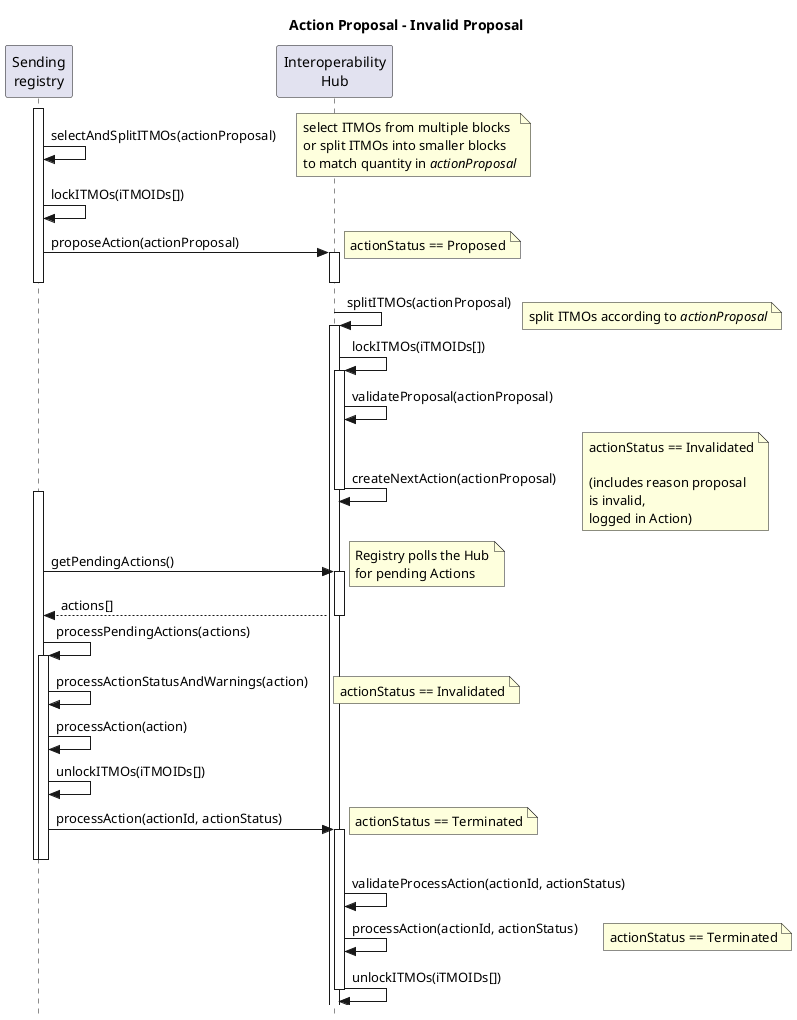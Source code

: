 
@startuml actionProposal_Invalid_Sequence

title Action Proposal - Invalid Proposal

skinparam style strictuml

participant "Sending\nregistry" as Sender
participant "Interoperability\nHub" as Hub

activate Sender
Sender -> Sender: selectAndSplitITMOs(actionProposal)
note right: select ITMOs from multiple blocks\nor split ITMOs into smaller blocks\nto match quantity in //actionProposal//


Sender -> Sender: lockITMOs(iTMOIDs[])
Sender -> Hub++ : proposeAction(actionProposal)
note right: actionStatus == Proposed
deactivate Sender
deactivate Hub

Hub -> Hub++: splitITMOs(actionProposal)
note right: split ITMOs according to //actionProposal//
Hub -> Hub++: lockITMOs(iTMOIDs[])
Hub -> Hub: validateProposal(actionProposal)
Hub -> Hub--: createNextAction(actionProposal)
note right: actionStatus == Invalidated\n\n(includes reason proposal\nis invalid,\nlogged in Action)

activate Sender
Sender -> Hub++ : getPendingActions()
note right: Registry polls the Hub\nfor pending Actions

Sender <-- Hub: actions[]
deactivate Hub

Sender -> Sender: processPendingActions(actions)
activate Sender
Sender -> Sender: processActionStatusAndWarnings(action)
note right: actionStatus == Invalidated

Sender -> Sender: processAction(action)
Sender -> Sender: unlockITMOs(iTMOIDs[])

Sender -> Hub++: processAction(actionId, actionStatus)
note right: actionStatus == Terminated
deactivate Sender
deactivate Sender
Hub -> Hub: validateProcessAction(actionId, actionStatus)
Hub -> Hub: processAction(actionId, actionStatus)
note right: actionStatus == Terminated
Hub -> Hub--: unlockITMOs(iTMOIDs[])

@enduml
